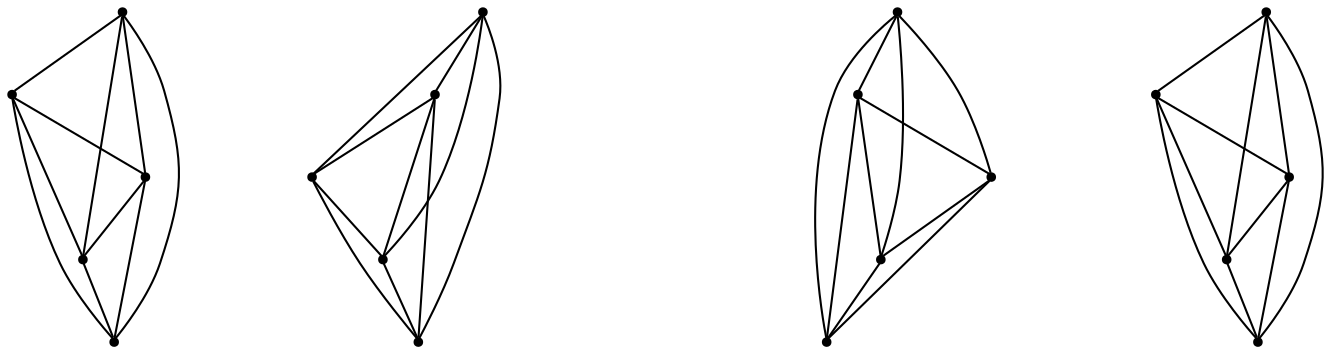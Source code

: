 graph {
  node [shape=point,comment="{\"directed\":false,\"doi\":\"10.1007/978-3-031-49272-3_15\",\"figure\":\"? (19)\"}"]

  v0 [pos="438.2875486350682,1154.2637671772525"]
  v1 [pos="380.1188989543925,1154.2637671772527"]
  v2 [pos="889.7740179548548,1151.7041103819101"]
  v3 [pos="816.4019181041608,1176.5202036618603"]
  v4 [pos="852.6316575441076,1176.5202036618603"]
  v5 [pos="832.6743054727852,1230.073967055923"]
  v6 [pos="781.6203730830748,1151.7041103819101"]
  v7 [pos="734.7754216492064,1154.054436671706"]
  v8 [pos="734.7754216492064,1232.290886480398"]
  v9 [pos="656.5837966501441,1154.0544366717063"]
  v10 [pos="656.2670627415908,1232.290886480398"]
  v11 [pos="697.5496332344396,1168.353420708002"]
  v12 [pos="602.5126574290858,1206.4954163941213"]
  v13 [pos="602.8304246494267,1151.0831135054925"]
  v14 [pos="513.7703944742741,1151.0831135054927"]
  v15 [pos="512.46184816923,1205.070290242752"]
  v16 [pos="555.7760606589746,1243.3144394699286"]
  v17 [pos="455.70282653208153,1205.0702902427522"]
  v18 [pos="407.3940697228072,1240.8921319734868"]
  v19 [pos="363.4714512010813,1205.0702902427522"]

  v2 -- v3 [id="-9",pos="889.7740179548548,1151.7041103819101 816.4019181041608,1176.5202036618603 816.4019181041608,1176.5202036618603 816.4019181041608,1176.5202036618603"]
  v4 -- v2 [id="-10",pos="852.6316575441076,1176.5202036618603 889.7740179548548,1151.7041103819101 889.7740179548548,1151.7041103819101 889.7740179548548,1151.7041103819101"]
  v4 -- v5 [id="-11",pos="852.6316575441076,1176.5202036618603 832.6743054727852,1230.073967055923 832.6743054727852,1230.073967055923 832.6743054727852,1230.073967055923"]
  v5 -- v2 [id="-12",pos="832.6743054727852,1230.073967055923 889.7740179548548,1151.7041103819101 889.7740179548548,1151.7041103819101 889.7740179548548,1151.7041103819101"]
  v5 -- v3 [id="-13",pos="832.6743054727852,1230.073967055923 816.4019181041608,1176.5202036618603 816.4019181041608,1176.5202036618603 816.4019181041608,1176.5202036618603"]
  v3 -- v4 [id="-14",pos="816.4019181041608,1176.5202036618603 852.6316575441076,1176.5202036618603 852.6316575441076,1176.5202036618603 852.6316575441076,1176.5202036618603"]
  v6 -- v2 [id="-15",pos="781.6203730830748,1151.7041103819101 889.7740179548548,1151.7041103819101 889.7740179548548,1151.7041103819101 889.7740179548548,1151.7041103819101"]
  v6 -- v4 [id="-16",pos="781.6203730830748,1151.7041103819101 852.6316575441076,1176.5202036618603 852.6316575441076,1176.5202036618603 852.6316575441076,1176.5202036618603"]
  v6 -- v3 [id="-17",pos="781.6203730830748,1151.7041103819101 816.4019181041608,1176.5202036618603 816.4019181041608,1176.5202036618603 816.4019181041608,1176.5202036618603"]
  v6 -- v5 [id="-18",pos="781.6203730830748,1151.7041103819101 832.6743054727852,1230.073967055923 832.6743054727852,1230.073967055923 832.6743054727852,1230.073967055923"]
  v7 -- v8 [id="-19",pos="734.7754216492064,1154.054436671706 734.7754216492064,1232.290886480398 734.7754216492064,1232.290886480398 734.7754216492064,1232.290886480398"]
  v8 -- v9 [id="-20",pos="734.7754216492064,1232.290886480398 656.5837966501441,1154.0544366717063 656.5837966501441,1154.0544366717063 656.5837966501441,1154.0544366717063"]
  v7 -- v10 [id="-21",pos="734.7754216492064,1154.054436671706 656.2670627415908,1232.290886480398 656.2670627415908,1232.290886480398 656.2670627415908,1232.290886480398"]
  v7 -- v11 [id="-22",pos="734.7754216492064,1154.054436671706 697.5496332344396,1168.353420708002 697.5496332344396,1168.353420708002 697.5496332344396,1168.353420708002"]
  v8 -- v10 [id="-23",pos="734.7754216492064,1232.290886480398 656.2670627415908,1232.290886480398 656.2670627415908,1232.290886480398 656.2670627415908,1232.290886480398"]
  v7 -- v9 [id="-24",pos="734.7754216492064,1154.054436671706 656.5837966501441,1154.0544366717063 656.5837966501441,1154.0544366717063 656.5837966501441,1154.0544366717063"]
  v11 -- v8 [id="-25",pos="697.5496332344396,1168.353420708002 734.7754216492064,1232.290886480398 734.7754216492064,1232.290886480398 734.7754216492064,1232.290886480398"]
  v11 -- v9 [id="-26",pos="697.5496332344396,1168.353420708002 656.5837966501441,1154.0544366717063 656.5837966501441,1154.0544366717063 656.5837966501441,1154.0544366717063"]
  v10 -- v11 [id="-27",pos="656.2670627415908,1232.290886480398 697.5496332344396,1168.353420708002 697.5496332344396,1168.353420708002 697.5496332344396,1168.353420708002"]
  v9 -- v10 [id="-28",pos="656.5837966501441,1154.0544366717063 656.2670627415908,1232.290886480398 656.2670627415908,1232.290886480398 656.2670627415908,1232.290886480398"]
  v12 -- v13 [id="-29",pos="602.5126574290858,1206.4954163941213 602.8304246494267,1151.0831135054925 602.8304246494267,1151.0831135054925 602.8304246494267,1151.0831135054925"]
  v13 -- v14 [id="-30",pos="602.8304246494267,1151.0831135054925 513.7703944742741,1151.0831135054927 513.7703944742741,1151.0831135054927 513.7703944742741,1151.0831135054927"]
  v12 -- v15 [id="-31",pos="602.5126574290858,1206.4954163941213 512.46184816923,1205.070290242752 512.46184816923,1205.070290242752 512.46184816923,1205.070290242752"]
  v16 -- v12 [id="-32",pos="555.7760606589746,1243.3144394699286 602.5126574290858,1206.4954163941213 602.5126574290858,1206.4954163941213 602.5126574290858,1206.4954163941213"]
  v16 -- v13 [id="-33",pos="555.7760606589746,1243.3144394699286 602.8304246494267,1151.0831135054925 602.8304246494267,1151.0831135054925 602.8304246494267,1151.0831135054925"]
  v16 -- v14 [id="-34",pos="555.7760606589746,1243.3144394699286 513.7703944742741,1151.0831135054927 513.7703944742741,1151.0831135054927 513.7703944742741,1151.0831135054927"]
  v16 -- v15 [id="-35",pos="555.7760606589746,1243.3144394699286 512.46184816923,1205.070290242752 512.46184816923,1205.070290242752 512.46184816923,1205.070290242752"]
  v14 -- v12 [id="-36",pos="513.7703944742741,1151.0831135054927 602.5126574290858,1206.4954163941213 602.5126574290858,1206.4954163941213 602.5126574290858,1206.4954163941213"]
  v15 -- v13 [id="-37",pos="512.46184816923,1205.070290242752 602.8304246494267,1151.0831135054925 602.8304246494267,1151.0831135054925 602.8304246494267,1151.0831135054925"]
  v15 -- v14 [id="-38",pos="512.46184816923,1205.070290242752 513.7703944742741,1151.0831135054927 513.7703944742741,1151.0831135054927 513.7703944742741,1151.0831135054927"]
  v17 -- v0 [id="-39",pos="455.70282653208153,1205.0702902427522 438.2875486350682,1154.2637671772525 438.2875486350682,1154.2637671772525 438.2875486350682,1154.2637671772525"]
  v0 -- v18 [id="-40",pos="438.2875486350682,1154.2637671772525 407.3940697228072,1240.8921319734868 407.3940697228072,1240.8921319734868 407.3940697228072,1240.8921319734868"]
  v18 -- v17 [id="-41",pos="407.3940697228072,1240.8921319734868 455.70282653208153,1205.0702902427522 455.70282653208153,1205.0702902427522 455.70282653208153,1205.0702902427522"]
  v18 -- v1 [id="-42",pos="407.3940697228072,1240.8921319734868 380.1188989543925,1154.2637671772527 380.1188989543925,1154.2637671772527 380.1188989543925,1154.2637671772527"]
  v1 -- v0 [id="-43",pos="380.1188989543925,1154.2637671772527 438.2875486350682,1154.2637671772525 438.2875486350682,1154.2637671772525 438.2875486350682,1154.2637671772525"]
  v1 -- v17 [id="-44",pos="380.1188989543925,1154.2637671772527 455.70282653208153,1205.0702902427522 455.70282653208153,1205.0702902427522 455.70282653208153,1205.0702902427522"]
  v19 -- v17 [id="-45",pos="363.4714512010813,1205.0702902427522 455.70282653208153,1205.0702902427522 455.70282653208153,1205.0702902427522 455.70282653208153,1205.0702902427522"]
  v19 -- v0 [id="-46",pos="363.4714512010813,1205.0702902427522 438.2875486350682,1154.2637671772525 438.2875486350682,1154.2637671772525 438.2875486350682,1154.2637671772525"]
  v19 -- v18 [id="-47",pos="363.4714512010813,1205.0702902427522 407.3940697228072,1240.8921319734868 407.3940697228072,1240.8921319734868 407.3940697228072,1240.8921319734868"]
  v19 -- v1 [id="-48",pos="363.4714512010813,1205.0702902427522 380.1188989543925,1154.2637671772527 380.1188989543925,1154.2637671772527 380.1188989543925,1154.2637671772527"]
}